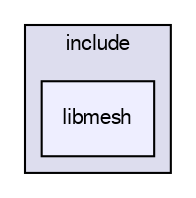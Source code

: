 digraph "libmesh" {
  compound=true
  node [ fontsize="10", fontname="FreeSans"];
  edge [ labelfontsize="10", labelfontname="FreeSans"];
  subgraph clusterdir_8f2980731aba7ec7b9fcae5764f196e3 {
    graph [ bgcolor="#ddddee", pencolor="black", label="include" fontname="FreeSans", fontsize="10", URL="dir_8f2980731aba7ec7b9fcae5764f196e3.html"]
  dir_9d75099e0e665fefedc25276dd24ab57 [shape=box, label="libmesh", style="filled", fillcolor="#eeeeff", pencolor="black", URL="dir_9d75099e0e665fefedc25276dd24ab57.html"];
  }
}
